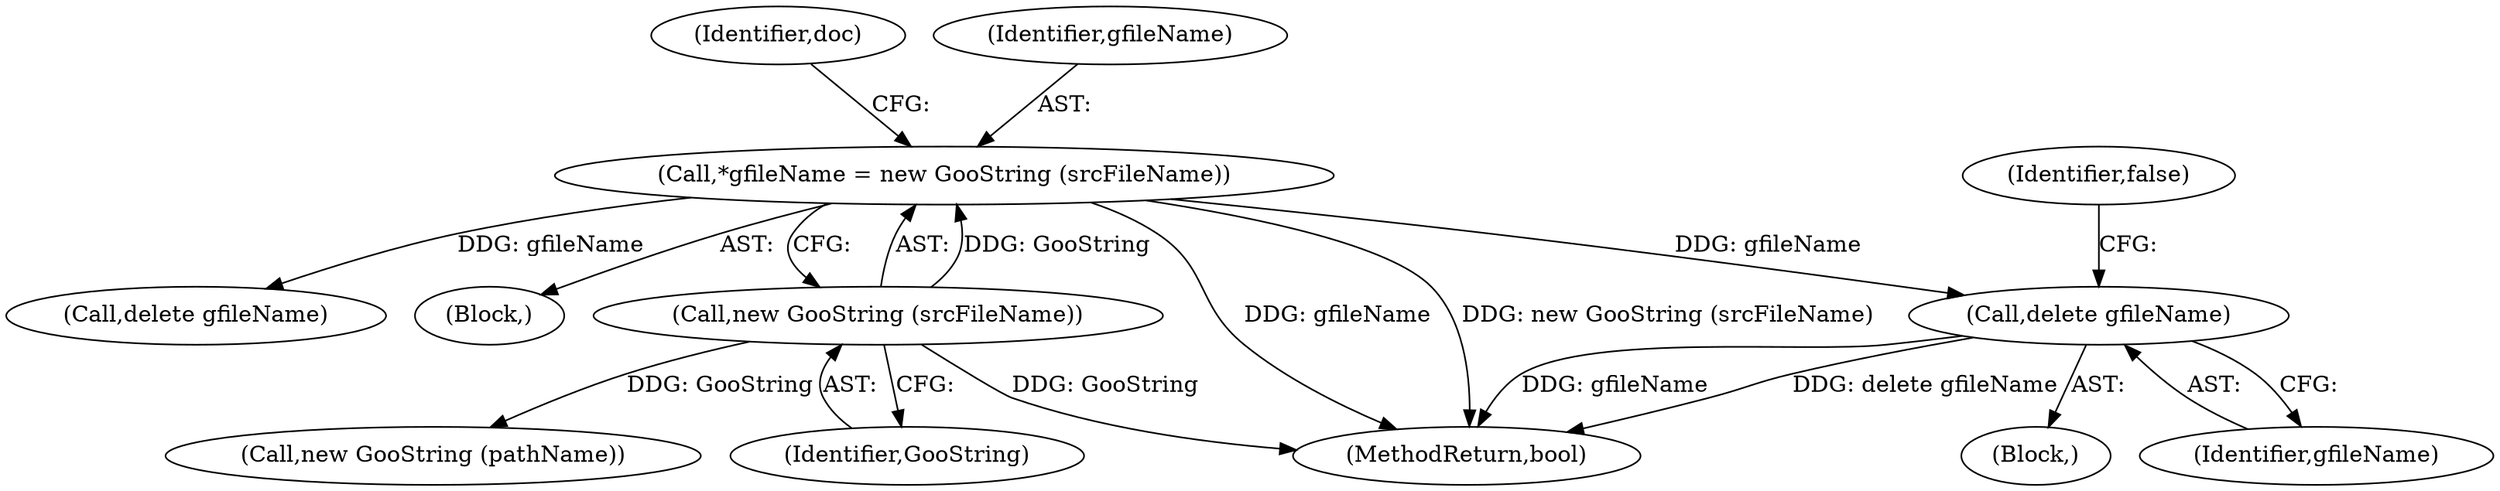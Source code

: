 digraph "0_poppler_b8682d868ddf7f741e93b791588af0932893f95c@API" {
"1000208" [label="(Call,delete gfileName)"];
"1000106" [label="(Call,*gfileName = new GooString (srcFileName))"];
"1000108" [label="(Call,new GooString (srcFileName))"];
"1000109" [label="(Identifier,GooString)"];
"1000209" [label="(Identifier,gfileName)"];
"1000214" [label="(Call,delete gfileName)"];
"1000108" [label="(Call,new GooString (srcFileName))"];
"1000211" [label="(Identifier,false)"];
"1000112" [label="(Identifier,doc)"];
"1000103" [label="(Block,)"];
"1000218" [label="(MethodReturn,bool)"];
"1000193" [label="(Call,new GooString (pathName))"];
"1000205" [label="(Block,)"];
"1000106" [label="(Call,*gfileName = new GooString (srcFileName))"];
"1000208" [label="(Call,delete gfileName)"];
"1000107" [label="(Identifier,gfileName)"];
"1000208" -> "1000205"  [label="AST: "];
"1000208" -> "1000209"  [label="CFG: "];
"1000209" -> "1000208"  [label="AST: "];
"1000211" -> "1000208"  [label="CFG: "];
"1000208" -> "1000218"  [label="DDG: gfileName"];
"1000208" -> "1000218"  [label="DDG: delete gfileName"];
"1000106" -> "1000208"  [label="DDG: gfileName"];
"1000106" -> "1000103"  [label="AST: "];
"1000106" -> "1000108"  [label="CFG: "];
"1000107" -> "1000106"  [label="AST: "];
"1000108" -> "1000106"  [label="AST: "];
"1000112" -> "1000106"  [label="CFG: "];
"1000106" -> "1000218"  [label="DDG: gfileName"];
"1000106" -> "1000218"  [label="DDG: new GooString (srcFileName)"];
"1000108" -> "1000106"  [label="DDG: GooString"];
"1000106" -> "1000214"  [label="DDG: gfileName"];
"1000108" -> "1000109"  [label="CFG: "];
"1000109" -> "1000108"  [label="AST: "];
"1000108" -> "1000218"  [label="DDG: GooString"];
"1000108" -> "1000193"  [label="DDG: GooString"];
}
